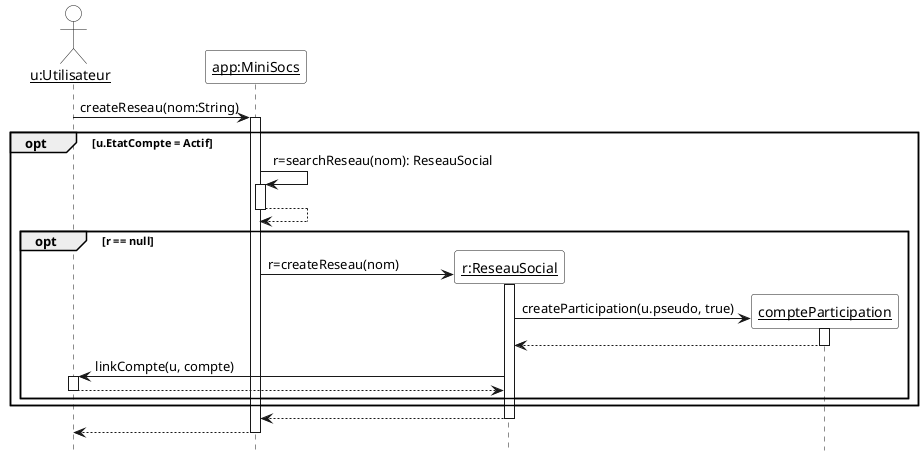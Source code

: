 @startuml

'Diagramme de séquence (PlantUML)'

'Configuration charte graphique'
hide footbox
skinparam sequenceParticipantBackgroundColor White
skinparam sequenceActorBackgroundColor White

'Déclaration des acteurs et des participants (déjà existants avant la séquence)'
actor "__u:Utilisateur__" as u
participant "__app:MiniSocs__" as m

'Séquence avec les messages, les créations de participants, etc.'
u -> m ++ : createReseau(nom:String)
opt u.EtatCompte = Actif
  m -> m ++ : r=searchReseau(nom): ReseauSocial
  return
  create "__r:ReseauSocial__" as r
  opt r == null
    m -> "__r=ReseauSocial__" as r ++ : r=createReseau(nom)
        create "__compteParticipation__" as compte
        r -> compte ++ : createParticipation(u.pseudo, true)
        return
        r -> u ++ : linkCompte(u, compte)
    return
  end
end
return
return
@enduml